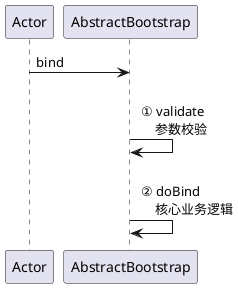 @startuml

Actor -> AbstractBootstrap: bind

AbstractBootstrap -> AbstractBootstrap: \n ① validate \n     参数校验

AbstractBootstrap -> AbstractBootstrap: \n ② doBind \n     核心业务逻辑

'    group #FDF5E6 doBind
'        AbstractBootstrap -> AbstractBootstrap: \n\n ⑴. initAndRegister

'            group #F0FFF0 initAndRegister
'                AbstractBootstrap -> ServerBootstrap: \n\n <size:16>❶</size> init
'                ServerBootstrap --> AbstractBootstrap
'
'                AbstractBootstrap -> MultithreadEventLoopGroup: \n\n <size:16>❷</size> register
'                MultithreadEventLoopGroup --> AbstractBootstrap
'            end

'        AbstractBootstrap -> AbstractBootstrap: \n\n ⑵. doBind0

'    end

@enduml